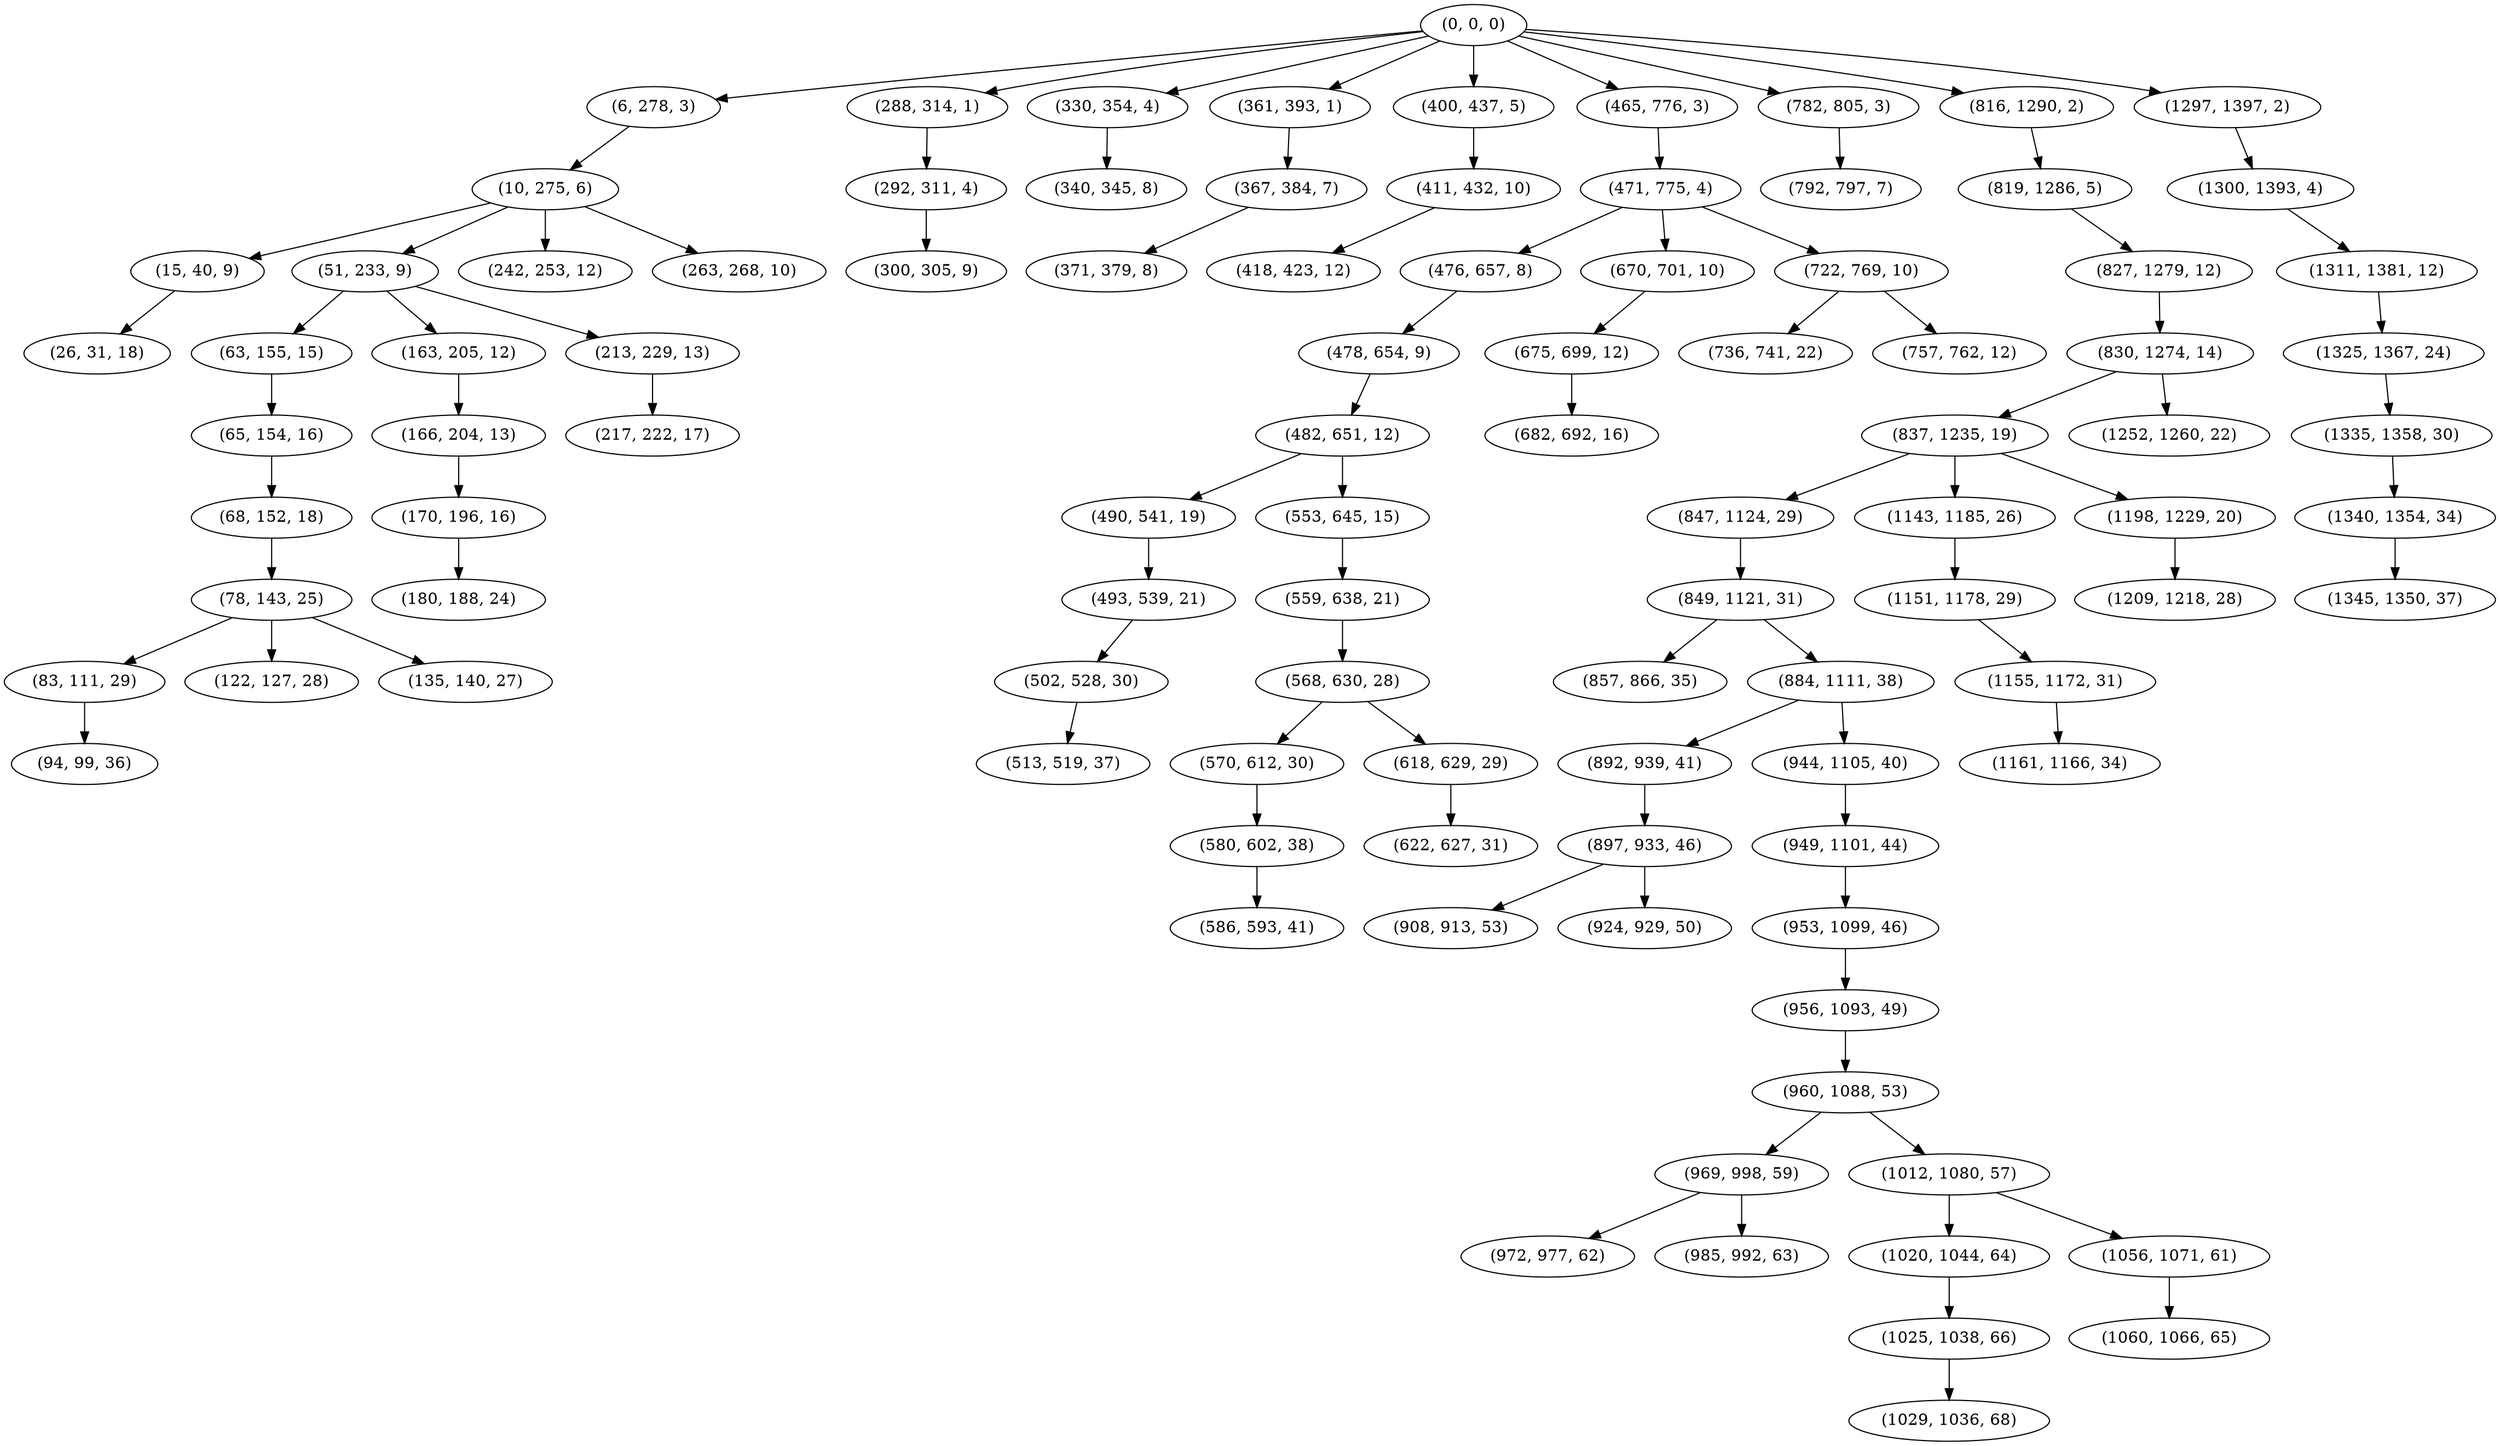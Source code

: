 digraph tree {
    "(0, 0, 0)";
    "(6, 278, 3)";
    "(10, 275, 6)";
    "(15, 40, 9)";
    "(26, 31, 18)";
    "(51, 233, 9)";
    "(63, 155, 15)";
    "(65, 154, 16)";
    "(68, 152, 18)";
    "(78, 143, 25)";
    "(83, 111, 29)";
    "(94, 99, 36)";
    "(122, 127, 28)";
    "(135, 140, 27)";
    "(163, 205, 12)";
    "(166, 204, 13)";
    "(170, 196, 16)";
    "(180, 188, 24)";
    "(213, 229, 13)";
    "(217, 222, 17)";
    "(242, 253, 12)";
    "(263, 268, 10)";
    "(288, 314, 1)";
    "(292, 311, 4)";
    "(300, 305, 9)";
    "(330, 354, 4)";
    "(340, 345, 8)";
    "(361, 393, 1)";
    "(367, 384, 7)";
    "(371, 379, 8)";
    "(400, 437, 5)";
    "(411, 432, 10)";
    "(418, 423, 12)";
    "(465, 776, 3)";
    "(471, 775, 4)";
    "(476, 657, 8)";
    "(478, 654, 9)";
    "(482, 651, 12)";
    "(490, 541, 19)";
    "(493, 539, 21)";
    "(502, 528, 30)";
    "(513, 519, 37)";
    "(553, 645, 15)";
    "(559, 638, 21)";
    "(568, 630, 28)";
    "(570, 612, 30)";
    "(580, 602, 38)";
    "(586, 593, 41)";
    "(618, 629, 29)";
    "(622, 627, 31)";
    "(670, 701, 10)";
    "(675, 699, 12)";
    "(682, 692, 16)";
    "(722, 769, 10)";
    "(736, 741, 22)";
    "(757, 762, 12)";
    "(782, 805, 3)";
    "(792, 797, 7)";
    "(816, 1290, 2)";
    "(819, 1286, 5)";
    "(827, 1279, 12)";
    "(830, 1274, 14)";
    "(837, 1235, 19)";
    "(847, 1124, 29)";
    "(849, 1121, 31)";
    "(857, 866, 35)";
    "(884, 1111, 38)";
    "(892, 939, 41)";
    "(897, 933, 46)";
    "(908, 913, 53)";
    "(924, 929, 50)";
    "(944, 1105, 40)";
    "(949, 1101, 44)";
    "(953, 1099, 46)";
    "(956, 1093, 49)";
    "(960, 1088, 53)";
    "(969, 998, 59)";
    "(972, 977, 62)";
    "(985, 992, 63)";
    "(1012, 1080, 57)";
    "(1020, 1044, 64)";
    "(1025, 1038, 66)";
    "(1029, 1036, 68)";
    "(1056, 1071, 61)";
    "(1060, 1066, 65)";
    "(1143, 1185, 26)";
    "(1151, 1178, 29)";
    "(1155, 1172, 31)";
    "(1161, 1166, 34)";
    "(1198, 1229, 20)";
    "(1209, 1218, 28)";
    "(1252, 1260, 22)";
    "(1297, 1397, 2)";
    "(1300, 1393, 4)";
    "(1311, 1381, 12)";
    "(1325, 1367, 24)";
    "(1335, 1358, 30)";
    "(1340, 1354, 34)";
    "(1345, 1350, 37)";
    "(0, 0, 0)" -> "(6, 278, 3)";
    "(0, 0, 0)" -> "(288, 314, 1)";
    "(0, 0, 0)" -> "(330, 354, 4)";
    "(0, 0, 0)" -> "(361, 393, 1)";
    "(0, 0, 0)" -> "(400, 437, 5)";
    "(0, 0, 0)" -> "(465, 776, 3)";
    "(0, 0, 0)" -> "(782, 805, 3)";
    "(0, 0, 0)" -> "(816, 1290, 2)";
    "(0, 0, 0)" -> "(1297, 1397, 2)";
    "(6, 278, 3)" -> "(10, 275, 6)";
    "(10, 275, 6)" -> "(15, 40, 9)";
    "(10, 275, 6)" -> "(51, 233, 9)";
    "(10, 275, 6)" -> "(242, 253, 12)";
    "(10, 275, 6)" -> "(263, 268, 10)";
    "(15, 40, 9)" -> "(26, 31, 18)";
    "(51, 233, 9)" -> "(63, 155, 15)";
    "(51, 233, 9)" -> "(163, 205, 12)";
    "(51, 233, 9)" -> "(213, 229, 13)";
    "(63, 155, 15)" -> "(65, 154, 16)";
    "(65, 154, 16)" -> "(68, 152, 18)";
    "(68, 152, 18)" -> "(78, 143, 25)";
    "(78, 143, 25)" -> "(83, 111, 29)";
    "(78, 143, 25)" -> "(122, 127, 28)";
    "(78, 143, 25)" -> "(135, 140, 27)";
    "(83, 111, 29)" -> "(94, 99, 36)";
    "(163, 205, 12)" -> "(166, 204, 13)";
    "(166, 204, 13)" -> "(170, 196, 16)";
    "(170, 196, 16)" -> "(180, 188, 24)";
    "(213, 229, 13)" -> "(217, 222, 17)";
    "(288, 314, 1)" -> "(292, 311, 4)";
    "(292, 311, 4)" -> "(300, 305, 9)";
    "(330, 354, 4)" -> "(340, 345, 8)";
    "(361, 393, 1)" -> "(367, 384, 7)";
    "(367, 384, 7)" -> "(371, 379, 8)";
    "(400, 437, 5)" -> "(411, 432, 10)";
    "(411, 432, 10)" -> "(418, 423, 12)";
    "(465, 776, 3)" -> "(471, 775, 4)";
    "(471, 775, 4)" -> "(476, 657, 8)";
    "(471, 775, 4)" -> "(670, 701, 10)";
    "(471, 775, 4)" -> "(722, 769, 10)";
    "(476, 657, 8)" -> "(478, 654, 9)";
    "(478, 654, 9)" -> "(482, 651, 12)";
    "(482, 651, 12)" -> "(490, 541, 19)";
    "(482, 651, 12)" -> "(553, 645, 15)";
    "(490, 541, 19)" -> "(493, 539, 21)";
    "(493, 539, 21)" -> "(502, 528, 30)";
    "(502, 528, 30)" -> "(513, 519, 37)";
    "(553, 645, 15)" -> "(559, 638, 21)";
    "(559, 638, 21)" -> "(568, 630, 28)";
    "(568, 630, 28)" -> "(570, 612, 30)";
    "(568, 630, 28)" -> "(618, 629, 29)";
    "(570, 612, 30)" -> "(580, 602, 38)";
    "(580, 602, 38)" -> "(586, 593, 41)";
    "(618, 629, 29)" -> "(622, 627, 31)";
    "(670, 701, 10)" -> "(675, 699, 12)";
    "(675, 699, 12)" -> "(682, 692, 16)";
    "(722, 769, 10)" -> "(736, 741, 22)";
    "(722, 769, 10)" -> "(757, 762, 12)";
    "(782, 805, 3)" -> "(792, 797, 7)";
    "(816, 1290, 2)" -> "(819, 1286, 5)";
    "(819, 1286, 5)" -> "(827, 1279, 12)";
    "(827, 1279, 12)" -> "(830, 1274, 14)";
    "(830, 1274, 14)" -> "(837, 1235, 19)";
    "(830, 1274, 14)" -> "(1252, 1260, 22)";
    "(837, 1235, 19)" -> "(847, 1124, 29)";
    "(837, 1235, 19)" -> "(1143, 1185, 26)";
    "(837, 1235, 19)" -> "(1198, 1229, 20)";
    "(847, 1124, 29)" -> "(849, 1121, 31)";
    "(849, 1121, 31)" -> "(857, 866, 35)";
    "(849, 1121, 31)" -> "(884, 1111, 38)";
    "(884, 1111, 38)" -> "(892, 939, 41)";
    "(884, 1111, 38)" -> "(944, 1105, 40)";
    "(892, 939, 41)" -> "(897, 933, 46)";
    "(897, 933, 46)" -> "(908, 913, 53)";
    "(897, 933, 46)" -> "(924, 929, 50)";
    "(944, 1105, 40)" -> "(949, 1101, 44)";
    "(949, 1101, 44)" -> "(953, 1099, 46)";
    "(953, 1099, 46)" -> "(956, 1093, 49)";
    "(956, 1093, 49)" -> "(960, 1088, 53)";
    "(960, 1088, 53)" -> "(969, 998, 59)";
    "(960, 1088, 53)" -> "(1012, 1080, 57)";
    "(969, 998, 59)" -> "(972, 977, 62)";
    "(969, 998, 59)" -> "(985, 992, 63)";
    "(1012, 1080, 57)" -> "(1020, 1044, 64)";
    "(1012, 1080, 57)" -> "(1056, 1071, 61)";
    "(1020, 1044, 64)" -> "(1025, 1038, 66)";
    "(1025, 1038, 66)" -> "(1029, 1036, 68)";
    "(1056, 1071, 61)" -> "(1060, 1066, 65)";
    "(1143, 1185, 26)" -> "(1151, 1178, 29)";
    "(1151, 1178, 29)" -> "(1155, 1172, 31)";
    "(1155, 1172, 31)" -> "(1161, 1166, 34)";
    "(1198, 1229, 20)" -> "(1209, 1218, 28)";
    "(1297, 1397, 2)" -> "(1300, 1393, 4)";
    "(1300, 1393, 4)" -> "(1311, 1381, 12)";
    "(1311, 1381, 12)" -> "(1325, 1367, 24)";
    "(1325, 1367, 24)" -> "(1335, 1358, 30)";
    "(1335, 1358, 30)" -> "(1340, 1354, 34)";
    "(1340, 1354, 34)" -> "(1345, 1350, 37)";
}
